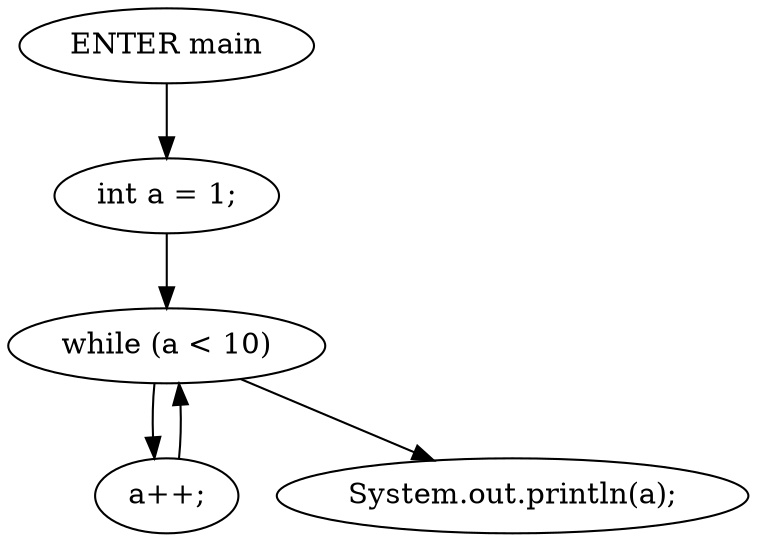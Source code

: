 strict digraph G {
  0 [ label="ENTER main" ];
  1 [ label="int a = 1;" ];
  2 [ label="while (a < 10)" ];
  3 [ label="a++;" ];
  4 [ label="System.out.println(a);" ];
  0 -> 1;
  1 -> 2;
  2 -> 3;
  3 -> 2;
  2 -> 4;
}
